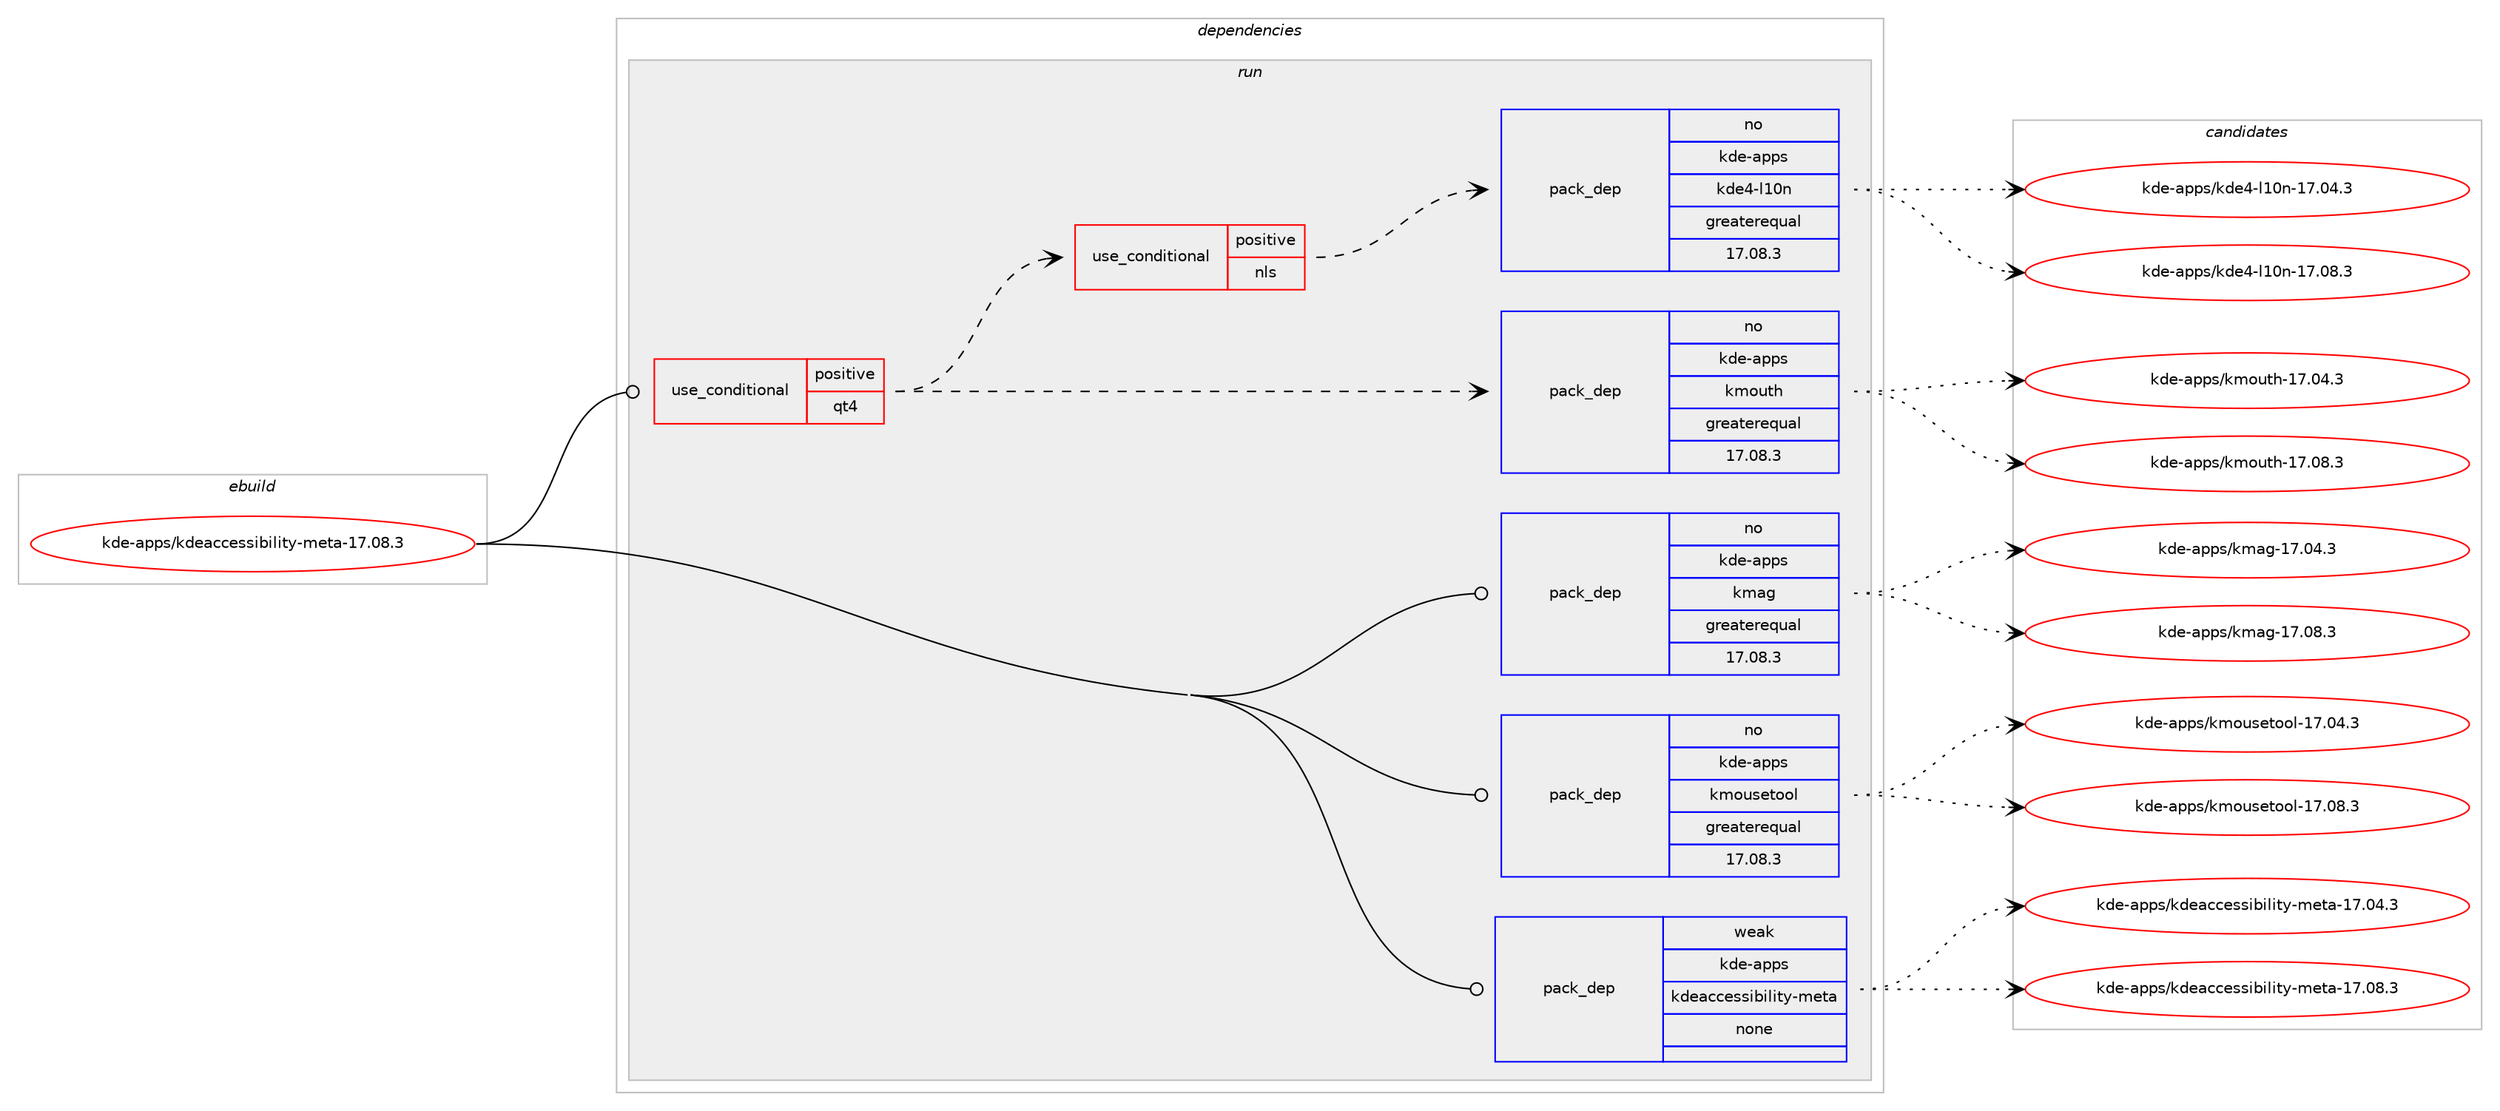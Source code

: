 digraph prolog {

# *************
# Graph options
# *************

newrank=true;
concentrate=true;
compound=true;
graph [rankdir=LR,fontname=Helvetica,fontsize=10,ranksep=1.5];#, ranksep=2.5, nodesep=0.2];
edge  [arrowhead=vee];
node  [fontname=Helvetica,fontsize=10];

# **********
# The ebuild
# **********

subgraph cluster_leftcol {
color=gray;
rank=same;
label=<<i>ebuild</i>>;
id [label="kde-apps/kdeaccessibility-meta-17.08.3", color=red, width=4, href="../kde-apps/kdeaccessibility-meta-17.08.3.svg"];
}

# ****************
# The dependencies
# ****************

subgraph cluster_midcol {
color=gray;
label=<<i>dependencies</i>>;
subgraph cluster_compile {
fillcolor="#eeeeee";
style=filled;
label=<<i>compile</i>>;
}
subgraph cluster_compileandrun {
fillcolor="#eeeeee";
style=filled;
label=<<i>compile and run</i>>;
}
subgraph cluster_run {
fillcolor="#eeeeee";
style=filled;
label=<<i>run</i>>;
subgraph cond82639 {
dependency317976 [label=<<TABLE BORDER="0" CELLBORDER="1" CELLSPACING="0" CELLPADDING="4"><TR><TD ROWSPAN="3" CELLPADDING="10">use_conditional</TD></TR><TR><TD>positive</TD></TR><TR><TD>qt4</TD></TR></TABLE>>, shape=none, color=red];
subgraph pack230344 {
dependency317977 [label=<<TABLE BORDER="0" CELLBORDER="1" CELLSPACING="0" CELLPADDING="4" WIDTH="220"><TR><TD ROWSPAN="6" CELLPADDING="30">pack_dep</TD></TR><TR><TD WIDTH="110">no</TD></TR><TR><TD>kde-apps</TD></TR><TR><TD>kmouth</TD></TR><TR><TD>greaterequal</TD></TR><TR><TD>17.08.3</TD></TR></TABLE>>, shape=none, color=blue];
}
dependency317976:e -> dependency317977:w [weight=20,style="dashed",arrowhead="vee"];
subgraph cond82640 {
dependency317978 [label=<<TABLE BORDER="0" CELLBORDER="1" CELLSPACING="0" CELLPADDING="4"><TR><TD ROWSPAN="3" CELLPADDING="10">use_conditional</TD></TR><TR><TD>positive</TD></TR><TR><TD>nls</TD></TR></TABLE>>, shape=none, color=red];
subgraph pack230345 {
dependency317979 [label=<<TABLE BORDER="0" CELLBORDER="1" CELLSPACING="0" CELLPADDING="4" WIDTH="220"><TR><TD ROWSPAN="6" CELLPADDING="30">pack_dep</TD></TR><TR><TD WIDTH="110">no</TD></TR><TR><TD>kde-apps</TD></TR><TR><TD>kde4-l10n</TD></TR><TR><TD>greaterequal</TD></TR><TR><TD>17.08.3</TD></TR></TABLE>>, shape=none, color=blue];
}
dependency317978:e -> dependency317979:w [weight=20,style="dashed",arrowhead="vee"];
}
dependency317976:e -> dependency317978:w [weight=20,style="dashed",arrowhead="vee"];
}
id:e -> dependency317976:w [weight=20,style="solid",arrowhead="odot"];
subgraph pack230346 {
dependency317980 [label=<<TABLE BORDER="0" CELLBORDER="1" CELLSPACING="0" CELLPADDING="4" WIDTH="220"><TR><TD ROWSPAN="6" CELLPADDING="30">pack_dep</TD></TR><TR><TD WIDTH="110">no</TD></TR><TR><TD>kde-apps</TD></TR><TR><TD>kmag</TD></TR><TR><TD>greaterequal</TD></TR><TR><TD>17.08.3</TD></TR></TABLE>>, shape=none, color=blue];
}
id:e -> dependency317980:w [weight=20,style="solid",arrowhead="odot"];
subgraph pack230347 {
dependency317981 [label=<<TABLE BORDER="0" CELLBORDER="1" CELLSPACING="0" CELLPADDING="4" WIDTH="220"><TR><TD ROWSPAN="6" CELLPADDING="30">pack_dep</TD></TR><TR><TD WIDTH="110">no</TD></TR><TR><TD>kde-apps</TD></TR><TR><TD>kmousetool</TD></TR><TR><TD>greaterequal</TD></TR><TR><TD>17.08.3</TD></TR></TABLE>>, shape=none, color=blue];
}
id:e -> dependency317981:w [weight=20,style="solid",arrowhead="odot"];
subgraph pack230348 {
dependency317982 [label=<<TABLE BORDER="0" CELLBORDER="1" CELLSPACING="0" CELLPADDING="4" WIDTH="220"><TR><TD ROWSPAN="6" CELLPADDING="30">pack_dep</TD></TR><TR><TD WIDTH="110">weak</TD></TR><TR><TD>kde-apps</TD></TR><TR><TD>kdeaccessibility-meta</TD></TR><TR><TD>none</TD></TR><TR><TD></TD></TR></TABLE>>, shape=none, color=blue];
}
id:e -> dependency317982:w [weight=20,style="solid",arrowhead="odot"];
}
}

# **************
# The candidates
# **************

subgraph cluster_choices {
rank=same;
color=gray;
label=<<i>candidates</i>>;

subgraph choice230344 {
color=black;
nodesep=1;
choice1071001014597112112115471071091111171161044549554648524651 [label="kde-apps/kmouth-17.04.3", color=red, width=4,href="../kde-apps/kmouth-17.04.3.svg"];
choice1071001014597112112115471071091111171161044549554648564651 [label="kde-apps/kmouth-17.08.3", color=red, width=4,href="../kde-apps/kmouth-17.08.3.svg"];
dependency317977:e -> choice1071001014597112112115471071091111171161044549554648524651:w [style=dotted,weight="100"];
dependency317977:e -> choice1071001014597112112115471071091111171161044549554648564651:w [style=dotted,weight="100"];
}
subgraph choice230345 {
color=black;
nodesep=1;
choice107100101459711211211547107100101524510849481104549554648524651 [label="kde-apps/kde4-l10n-17.04.3", color=red, width=4,href="../kde-apps/kde4-l10n-17.04.3.svg"];
choice107100101459711211211547107100101524510849481104549554648564651 [label="kde-apps/kde4-l10n-17.08.3", color=red, width=4,href="../kde-apps/kde4-l10n-17.08.3.svg"];
dependency317979:e -> choice107100101459711211211547107100101524510849481104549554648524651:w [style=dotted,weight="100"];
dependency317979:e -> choice107100101459711211211547107100101524510849481104549554648564651:w [style=dotted,weight="100"];
}
subgraph choice230346 {
color=black;
nodesep=1;
choice107100101459711211211547107109971034549554648524651 [label="kde-apps/kmag-17.04.3", color=red, width=4,href="../kde-apps/kmag-17.04.3.svg"];
choice107100101459711211211547107109971034549554648564651 [label="kde-apps/kmag-17.08.3", color=red, width=4,href="../kde-apps/kmag-17.08.3.svg"];
dependency317980:e -> choice107100101459711211211547107109971034549554648524651:w [style=dotted,weight="100"];
dependency317980:e -> choice107100101459711211211547107109971034549554648564651:w [style=dotted,weight="100"];
}
subgraph choice230347 {
color=black;
nodesep=1;
choice1071001014597112112115471071091111171151011161111111084549554648524651 [label="kde-apps/kmousetool-17.04.3", color=red, width=4,href="../kde-apps/kmousetool-17.04.3.svg"];
choice1071001014597112112115471071091111171151011161111111084549554648564651 [label="kde-apps/kmousetool-17.08.3", color=red, width=4,href="../kde-apps/kmousetool-17.08.3.svg"];
dependency317981:e -> choice1071001014597112112115471071091111171151011161111111084549554648524651:w [style=dotted,weight="100"];
dependency317981:e -> choice1071001014597112112115471071091111171151011161111111084549554648564651:w [style=dotted,weight="100"];
}
subgraph choice230348 {
color=black;
nodesep=1;
choice1071001014597112112115471071001019799991011151151059810510810511612145109101116974549554648524651 [label="kde-apps/kdeaccessibility-meta-17.04.3", color=red, width=4,href="../kde-apps/kdeaccessibility-meta-17.04.3.svg"];
choice1071001014597112112115471071001019799991011151151059810510810511612145109101116974549554648564651 [label="kde-apps/kdeaccessibility-meta-17.08.3", color=red, width=4,href="../kde-apps/kdeaccessibility-meta-17.08.3.svg"];
dependency317982:e -> choice1071001014597112112115471071001019799991011151151059810510810511612145109101116974549554648524651:w [style=dotted,weight="100"];
dependency317982:e -> choice1071001014597112112115471071001019799991011151151059810510810511612145109101116974549554648564651:w [style=dotted,weight="100"];
}
}

}
